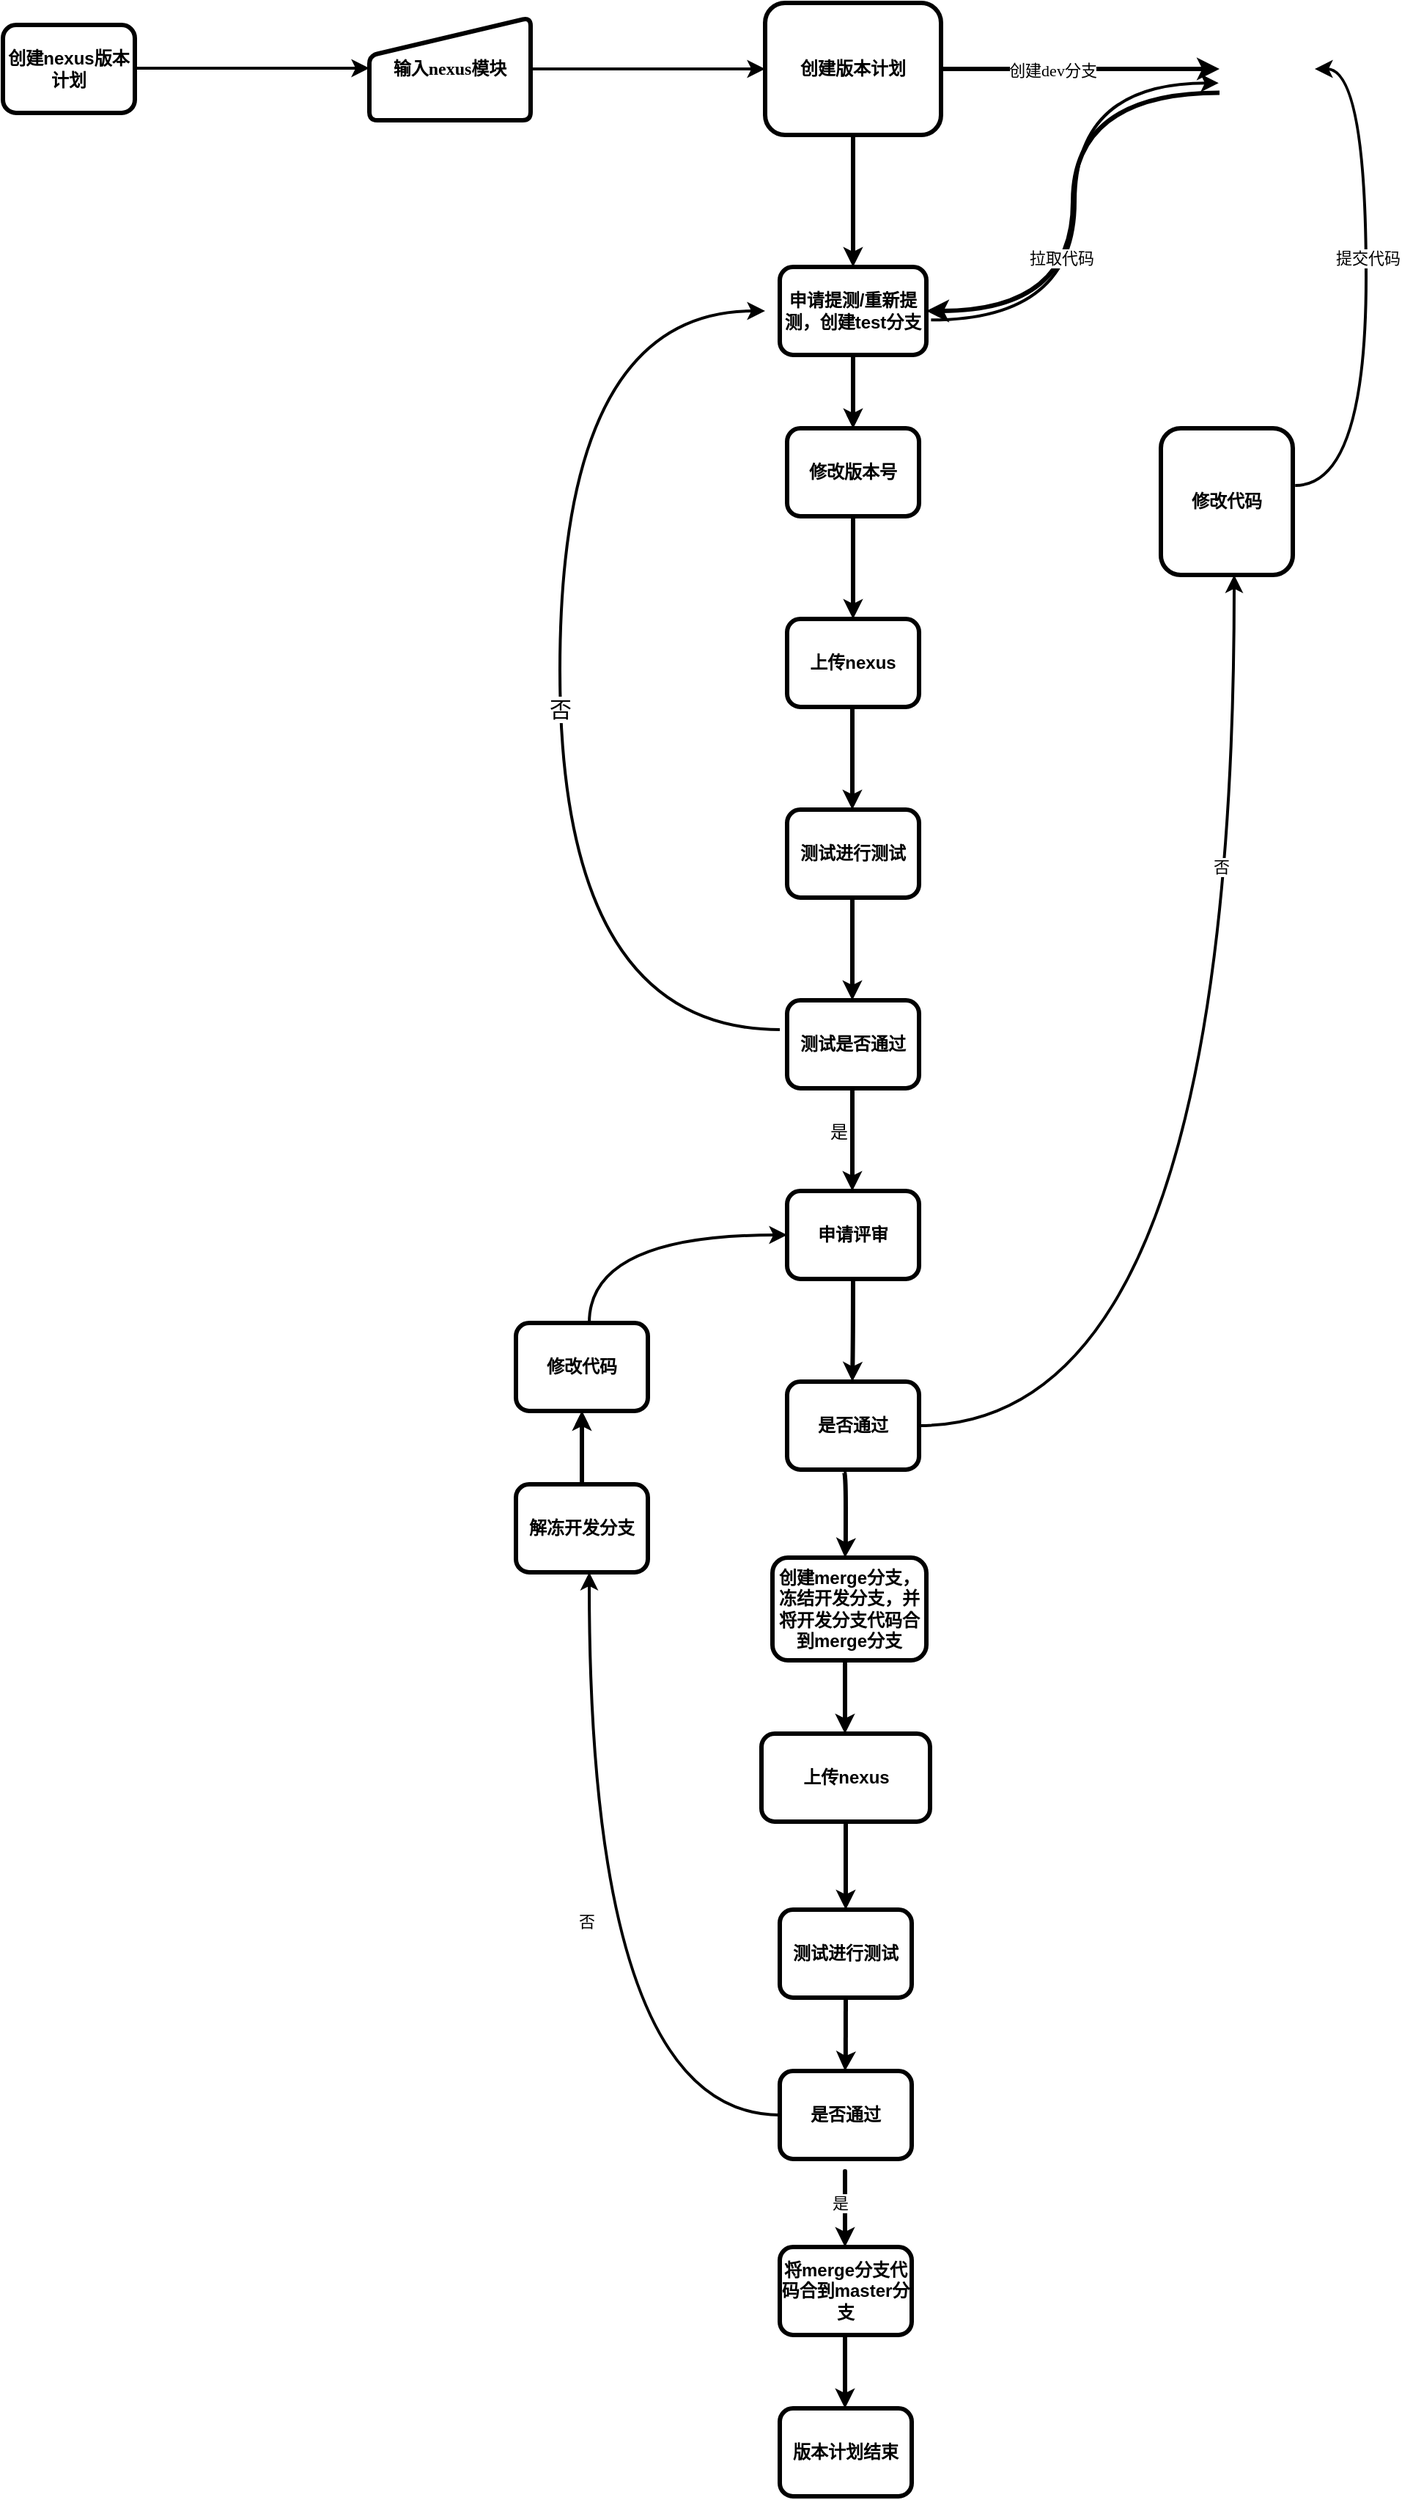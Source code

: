 <mxfile version="13.10.3" type="github">
  <diagram name="Page-1" id="c7558073-3199-34d8-9f00-42111426c3f3">
    <mxGraphModel dx="1550" dy="868" grid="1" gridSize="10" guides="1" tooltips="1" connect="1" arrows="1" fold="1" page="1" pageScale="1" pageWidth="1654" pageHeight="2336" math="0" shadow="0">
      <root>
        <mxCell id="0" />
        <mxCell id="1" parent="0" />
        <mxCell id="4" value="创建nexus版本计划" style="whiteSpace=wrap;align=center;verticalAlign=middle;fontStyle=1;strokeWidth=3;rounded=1;" parent="1" vertex="1">
          <mxGeometry x="230" y="205" width="90" height="60" as="geometry" />
        </mxCell>
        <mxCell id="14" value="测试进行测试" style="whiteSpace=wrap;align=center;verticalAlign=middle;fontStyle=1;strokeWidth=3;rounded=1;" parent="1" vertex="1">
          <mxGeometry x="765" y="740.0" width="90" height="60" as="geometry" />
        </mxCell>
        <mxCell id="s6KZNq_WkJD6nshp_86h-316" value="&lt;b&gt;输入nexus模块&lt;/b&gt;" style="html=1;strokeWidth=3;shape=manualInput;whiteSpace=wrap;size=26;arcSize=11;fontFamily=Lucida Console;rounded=1;" parent="1" vertex="1">
          <mxGeometry x="480" y="200" width="110" height="70" as="geometry" />
        </mxCell>
        <mxCell id="s6KZNq_WkJD6nshp_86h-330" style="edgeStyle=orthogonalEdgeStyle;curved=1;orthogonalLoop=1;jettySize=auto;html=0;exitX=1;exitY=0.5;exitDx=0;exitDy=0;strokeWidth=3;fontFamily=Lucida Console;" parent="1" source="s6KZNq_WkJD6nshp_86h-319" target="s6KZNq_WkJD6nshp_86h-329" edge="1">
          <mxGeometry relative="1" as="geometry" />
        </mxCell>
        <mxCell id="s6KZNq_WkJD6nshp_86h-331" value="创建dev分支" style="edgeLabel;html=1;align=center;verticalAlign=middle;resizable=0;points=[];fontFamily=Lucida Console;rounded=1;" parent="s6KZNq_WkJD6nshp_86h-330" vertex="1" connectable="0">
          <mxGeometry x="-0.202" y="-1" relative="1" as="geometry">
            <mxPoint as="offset" />
          </mxGeometry>
        </mxCell>
        <mxCell id="s6KZNq_WkJD6nshp_86h-343" style="edgeStyle=orthogonalEdgeStyle;curved=1;orthogonalLoop=1;jettySize=auto;html=0;exitX=0.5;exitY=1;exitDx=0;exitDy=0;entryX=0.5;entryY=0;entryDx=0;entryDy=0;strokeWidth=3;fontFamily=Lucida Console;endSize=4;startSize=4;" parent="1" source="s6KZNq_WkJD6nshp_86h-319" target="s6KZNq_WkJD6nshp_86h-323" edge="1">
          <mxGeometry relative="1" as="geometry" />
        </mxCell>
        <mxCell id="s6KZNq_WkJD6nshp_86h-319" value="创建版本计划" style="whiteSpace=wrap;align=center;verticalAlign=middle;fontStyle=1;strokeWidth=3;rounded=1;" parent="1" vertex="1">
          <mxGeometry x="750" y="190" width="120" height="90" as="geometry" />
        </mxCell>
        <mxCell id="s6KZNq_WkJD6nshp_86h-321" value="" style="edgeStyle=elbowEdgeStyle;elbow=horizontal;strokeWidth=2;curved=1;exitX=1;exitY=0.5;exitDx=0;exitDy=0;entryX=0;entryY=0.5;entryDx=0;entryDy=0;" parent="1" source="s6KZNq_WkJD6nshp_86h-316" target="s6KZNq_WkJD6nshp_86h-319" edge="1">
          <mxGeometry width="100" height="100" relative="1" as="geometry">
            <mxPoint x="430" y="520" as="sourcePoint" />
            <mxPoint x="1070" y="300" as="targetPoint" />
          </mxGeometry>
        </mxCell>
        <mxCell id="4YT83ypD0eECH6SbneS9-86" value="" style="edgeStyle=orthogonalEdgeStyle;rounded=0;orthogonalLoop=1;jettySize=auto;html=1;" edge="1" parent="1" source="s6KZNq_WkJD6nshp_86h-323" target="4YT83ypD0eECH6SbneS9-67">
          <mxGeometry relative="1" as="geometry" />
        </mxCell>
        <mxCell id="s6KZNq_WkJD6nshp_86h-323" value="申请提测/重新提测，创建test分支" style="whiteSpace=wrap;align=center;verticalAlign=middle;fontStyle=1;strokeWidth=3;rounded=1;" parent="1" vertex="1">
          <mxGeometry x="760" y="370" width="100" height="60" as="geometry" />
        </mxCell>
        <mxCell id="s6KZNq_WkJD6nshp_86h-342" style="edgeStyle=orthogonalEdgeStyle;curved=1;orthogonalLoop=1;jettySize=auto;html=0;exitX=0;exitY=0.75;exitDx=0;exitDy=0;entryX=1;entryY=0.5;entryDx=0;entryDy=0;strokeWidth=3;fontFamily=Lucida Console;" parent="1" source="s6KZNq_WkJD6nshp_86h-329" target="s6KZNq_WkJD6nshp_86h-323" edge="1">
          <mxGeometry relative="1" as="geometry" />
        </mxCell>
        <mxCell id="s6KZNq_WkJD6nshp_86h-329" value="" style="shape=image;html=1;verticalAlign=top;verticalLabelPosition=bottom;imageAspect=0;aspect=fixed;image=https://cdn4.iconfinder.com/data/icons/logos-and-brands/512/141_Git_logo_logos-128.png;strokeWidth=3;fontFamily=Lucida Console;rounded=1;" parent="1" vertex="1">
          <mxGeometry x="1060" y="202.5" width="65" height="65" as="geometry" />
        </mxCell>
        <mxCell id="s6KZNq_WkJD6nshp_86h-333" value="" style="edgeStyle=elbowEdgeStyle;elbow=horizontal;strokeWidth=2;curved=1;exitX=1.018;exitY=0.39;exitDx=0;exitDy=0;exitPerimeter=0;" parent="1" source="4YT83ypD0eECH6SbneS9-107" target="s6KZNq_WkJD6nshp_86h-329" edge="1">
          <mxGeometry width="100" height="100" relative="1" as="geometry">
            <mxPoint x="1500" y="481" as="sourcePoint" />
            <mxPoint x="1500" y="230" as="targetPoint" />
            <Array as="points">
              <mxPoint x="1160" y="420" />
              <mxPoint x="1170" y="320" />
              <mxPoint x="1130" y="430" />
            </Array>
          </mxGeometry>
        </mxCell>
        <mxCell id="s6KZNq_WkJD6nshp_86h-337" value="提交代码" style="edgeLabel;html=1;align=center;verticalAlign=middle;resizable=0;points=[];fontFamily=Lucida Console;rounded=1;" parent="s6KZNq_WkJD6nshp_86h-333" vertex="1" connectable="0">
          <mxGeometry x="0.107" y="-1" relative="1" as="geometry">
            <mxPoint as="offset" />
          </mxGeometry>
        </mxCell>
        <mxCell id="s6KZNq_WkJD6nshp_86h-340" value="" style="edgeStyle=elbowEdgeStyle;elbow=horizontal;strokeWidth=2;curved=1;exitX=1.032;exitY=0.603;exitDx=0;exitDy=0;exitPerimeter=0;entryX=-0.009;entryY=0.648;entryDx=0;entryDy=0;entryPerimeter=0;" parent="1" source="s6KZNq_WkJD6nshp_86h-323" target="s6KZNq_WkJD6nshp_86h-329" edge="1">
          <mxGeometry width="100" height="100" relative="1" as="geometry">
            <mxPoint x="1500" y="481" as="sourcePoint" />
            <mxPoint x="940" y="590" as="targetPoint" />
          </mxGeometry>
        </mxCell>
        <mxCell id="s6KZNq_WkJD6nshp_86h-341" value="拉取代码" style="edgeLabel;html=1;align=center;verticalAlign=middle;resizable=0;points=[];fontFamily=Lucida Console;rounded=1;" parent="s6KZNq_WkJD6nshp_86h-340" vertex="1" connectable="0">
          <mxGeometry x="-0.214" y="10" relative="1" as="geometry">
            <mxPoint as="offset" />
          </mxGeometry>
        </mxCell>
        <mxCell id="4YT83ypD0eECH6SbneS9-67" value="修改版本号" style="whiteSpace=wrap;align=center;verticalAlign=middle;fontStyle=1;strokeWidth=3;rounded=1;" vertex="1" parent="1">
          <mxGeometry x="765" y="480.0" width="90" height="60" as="geometry" />
        </mxCell>
        <mxCell id="4YT83ypD0eECH6SbneS9-74" style="edgeStyle=orthogonalEdgeStyle;curved=1;orthogonalLoop=1;jettySize=auto;html=0;strokeWidth=3;fontFamily=Lucida Console;endSize=4;startSize=4;exitX=0.5;exitY=1;exitDx=0;exitDy=0;" edge="1" parent="1" source="4YT83ypD0eECH6SbneS9-67">
          <mxGeometry relative="1" as="geometry">
            <mxPoint x="830" y="450" as="sourcePoint" />
            <mxPoint x="810" y="610" as="targetPoint" />
            <Array as="points">
              <mxPoint x="810" y="610" />
              <mxPoint x="810" y="610" />
            </Array>
          </mxGeometry>
        </mxCell>
        <mxCell id="4YT83ypD0eECH6SbneS9-75" value="上传nexus" style="whiteSpace=wrap;align=center;verticalAlign=middle;fontStyle=1;strokeWidth=3;rounded=1;" vertex="1" parent="1">
          <mxGeometry x="765" y="610.0" width="90" height="60" as="geometry" />
        </mxCell>
        <mxCell id="4YT83ypD0eECH6SbneS9-85" style="edgeStyle=orthogonalEdgeStyle;curved=1;orthogonalLoop=1;jettySize=auto;html=0;strokeWidth=3;fontFamily=Lucida Console;endSize=4;startSize=4;exitX=0.5;exitY=1;exitDx=0;exitDy=0;entryX=0.5;entryY=0;entryDx=0;entryDy=0;" edge="1" parent="1">
          <mxGeometry relative="1" as="geometry">
            <mxPoint x="810" y="430" as="sourcePoint" />
            <mxPoint x="810" y="480" as="targetPoint" />
            <Array as="points" />
          </mxGeometry>
        </mxCell>
        <mxCell id="4YT83ypD0eECH6SbneS9-89" style="edgeStyle=orthogonalEdgeStyle;curved=1;orthogonalLoop=1;jettySize=auto;html=0;strokeWidth=3;fontFamily=Lucida Console;endSize=4;startSize=4;exitX=0.5;exitY=1;exitDx=0;exitDy=0;" edge="1" parent="1">
          <mxGeometry relative="1" as="geometry">
            <mxPoint x="809.5" y="670" as="sourcePoint" />
            <mxPoint x="809.5" y="740" as="targetPoint" />
            <Array as="points">
              <mxPoint x="810" y="690" />
              <mxPoint x="810" y="690" />
            </Array>
          </mxGeometry>
        </mxCell>
        <mxCell id="4YT83ypD0eECH6SbneS9-91" value="" style="edgeStyle=elbowEdgeStyle;elbow=horizontal;strokeWidth=2;curved=1;" edge="1" parent="1">
          <mxGeometry width="100" height="100" relative="1" as="geometry">
            <mxPoint x="760" y="890" as="sourcePoint" />
            <mxPoint x="750" y="400" as="targetPoint" />
            <Array as="points">
              <mxPoint x="610" y="650" />
            </Array>
          </mxGeometry>
        </mxCell>
        <mxCell id="4YT83ypD0eECH6SbneS9-94" value="&lt;font style=&quot;font-size: 15px&quot;&gt;否&lt;/font&gt;" style="edgeLabel;html=1;align=center;verticalAlign=middle;resizable=0;points=[];" vertex="1" connectable="0" parent="4YT83ypD0eECH6SbneS9-91">
          <mxGeometry x="-0.053" relative="1" as="geometry">
            <mxPoint as="offset" />
          </mxGeometry>
        </mxCell>
        <mxCell id="4YT83ypD0eECH6SbneS9-93" value="测试是否通过" style="whiteSpace=wrap;align=center;verticalAlign=middle;fontStyle=1;strokeWidth=3;rounded=1;" vertex="1" parent="1">
          <mxGeometry x="765" y="870.0" width="90" height="60" as="geometry" />
        </mxCell>
        <mxCell id="4YT83ypD0eECH6SbneS9-95" style="edgeStyle=orthogonalEdgeStyle;curved=1;orthogonalLoop=1;jettySize=auto;html=0;strokeWidth=3;fontFamily=Lucida Console;endSize=4;startSize=4;exitX=0.5;exitY=1;exitDx=0;exitDy=0;" edge="1" parent="1">
          <mxGeometry relative="1" as="geometry">
            <mxPoint x="809.5" y="800" as="sourcePoint" />
            <mxPoint x="809.5" y="870" as="targetPoint" />
            <Array as="points">
              <mxPoint x="810" y="820" />
              <mxPoint x="810" y="820" />
            </Array>
          </mxGeometry>
        </mxCell>
        <mxCell id="4YT83ypD0eECH6SbneS9-97" style="edgeStyle=orthogonalEdgeStyle;curved=1;orthogonalLoop=1;jettySize=auto;html=0;strokeWidth=3;fontFamily=Lucida Console;endSize=4;startSize=4;exitX=0.5;exitY=1;exitDx=0;exitDy=0;" edge="1" parent="1">
          <mxGeometry relative="1" as="geometry">
            <mxPoint x="809.5" y="930" as="sourcePoint" />
            <mxPoint x="809.5" y="1000" as="targetPoint" />
            <Array as="points">
              <mxPoint x="810" y="970" />
              <mxPoint x="810" y="970" />
            </Array>
          </mxGeometry>
        </mxCell>
        <mxCell id="4YT83ypD0eECH6SbneS9-98" value="是" style="text;html=1;align=center;verticalAlign=middle;resizable=0;points=[];autosize=1;" vertex="1" parent="1">
          <mxGeometry x="785" y="950" width="30" height="20" as="geometry" />
        </mxCell>
        <mxCell id="4YT83ypD0eECH6SbneS9-99" value="申请评审" style="whiteSpace=wrap;align=center;verticalAlign=middle;fontStyle=1;strokeWidth=3;rounded=1;" vertex="1" parent="1">
          <mxGeometry x="765" y="1000.0" width="90" height="60" as="geometry" />
        </mxCell>
        <mxCell id="4YT83ypD0eECH6SbneS9-102" style="edgeStyle=orthogonalEdgeStyle;curved=1;orthogonalLoop=1;jettySize=auto;html=0;strokeWidth=3;fontFamily=Lucida Console;endSize=4;startSize=4;" edge="1" parent="1">
          <mxGeometry relative="1" as="geometry">
            <mxPoint x="810" y="1060" as="sourcePoint" />
            <mxPoint x="809.5" y="1130" as="targetPoint" />
            <Array as="points">
              <mxPoint x="810" y="1100" />
            </Array>
          </mxGeometry>
        </mxCell>
        <mxCell id="4YT83ypD0eECH6SbneS9-103" value="是否通过" style="whiteSpace=wrap;align=center;verticalAlign=middle;fontStyle=1;strokeWidth=3;rounded=1;" vertex="1" parent="1">
          <mxGeometry x="765" y="1130" width="90" height="60" as="geometry" />
        </mxCell>
        <mxCell id="4YT83ypD0eECH6SbneS9-106" value="" style="edgeStyle=elbowEdgeStyle;elbow=horizontal;strokeWidth=2;curved=1;exitX=1;exitY=0.5;exitDx=0;exitDy=0;" edge="1" parent="1" source="4YT83ypD0eECH6SbneS9-103" target="4YT83ypD0eECH6SbneS9-107">
          <mxGeometry width="100" height="100" relative="1" as="geometry">
            <mxPoint x="690" y="1295.5" as="sourcePoint" />
            <mxPoint x="1040" y="620" as="targetPoint" />
            <Array as="points">
              <mxPoint x="1070" y="590" />
              <mxPoint x="1080" y="580" />
              <mxPoint x="1185" y="610" />
              <mxPoint x="1185" y="610" />
              <mxPoint x="1220" y="570" />
              <mxPoint x="1220" y="590" />
              <mxPoint x="1180" y="590" />
              <mxPoint x="1045" y="540" />
              <mxPoint x="1040" y="700" />
              <mxPoint x="1060" y="540" />
              <mxPoint x="1060" y="530" />
              <mxPoint x="1060" y="1010" />
              <mxPoint x="580" y="1190" />
            </Array>
          </mxGeometry>
        </mxCell>
        <mxCell id="4YT83ypD0eECH6SbneS9-108" value="否" style="edgeLabel;html=1;align=center;verticalAlign=middle;resizable=0;points=[];" vertex="1" connectable="0" parent="4YT83ypD0eECH6SbneS9-106">
          <mxGeometry x="0.501" y="9" relative="1" as="geometry">
            <mxPoint as="offset" />
          </mxGeometry>
        </mxCell>
        <mxCell id="4YT83ypD0eECH6SbneS9-107" value="修改代码" style="whiteSpace=wrap;align=center;verticalAlign=middle;fontStyle=1;strokeWidth=3;rounded=1;" vertex="1" parent="1">
          <mxGeometry x="1020" y="480" width="90" height="100" as="geometry" />
        </mxCell>
        <mxCell id="4YT83ypD0eECH6SbneS9-117" value="上传nexus" style="whiteSpace=wrap;align=center;verticalAlign=middle;fontStyle=1;strokeWidth=3;rounded=1;" vertex="1" parent="1">
          <mxGeometry x="747.5" y="1370" width="115" height="60" as="geometry" />
        </mxCell>
        <mxCell id="4YT83ypD0eECH6SbneS9-119" value="测试进行测试" style="whiteSpace=wrap;align=center;verticalAlign=middle;fontStyle=1;strokeWidth=3;rounded=1;" vertex="1" parent="1">
          <mxGeometry x="760" y="1490" width="90" height="60" as="geometry" />
        </mxCell>
        <mxCell id="4YT83ypD0eECH6SbneS9-123" style="edgeStyle=orthogonalEdgeStyle;curved=1;orthogonalLoop=1;jettySize=auto;html=0;strokeWidth=3;fontFamily=Lucida Console;endSize=4;startSize=4;exitX=0.5;exitY=1;exitDx=0;exitDy=0;entryX=0.5;entryY=0;entryDx=0;entryDy=0;" edge="1" parent="1" source="4YT83ypD0eECH6SbneS9-117" target="4YT83ypD0eECH6SbneS9-119">
          <mxGeometry relative="1" as="geometry">
            <mxPoint x="809.5" y="1460" as="sourcePoint" />
            <mxPoint x="810" y="1440" as="targetPoint" />
            <Array as="points" />
          </mxGeometry>
        </mxCell>
        <mxCell id="4YT83ypD0eECH6SbneS9-125" value="是否通过" style="whiteSpace=wrap;align=center;verticalAlign=middle;fontStyle=1;strokeWidth=3;rounded=1;" vertex="1" parent="1">
          <mxGeometry x="760" y="1600" width="90" height="60" as="geometry" />
        </mxCell>
        <mxCell id="4YT83ypD0eECH6SbneS9-126" value="" style="edgeStyle=elbowEdgeStyle;elbow=horizontal;strokeWidth=2;curved=1;exitX=0;exitY=0.5;exitDx=0;exitDy=0;" edge="1" parent="1" source="4YT83ypD0eECH6SbneS9-125">
          <mxGeometry width="100" height="100" relative="1" as="geometry">
            <mxPoint x="850" y="1700" as="sourcePoint" />
            <mxPoint x="630" y="1260" as="targetPoint" />
            <Array as="points">
              <mxPoint x="630" y="1240" />
              <mxPoint x="620" y="1370" />
              <mxPoint x="600" y="1500" />
            </Array>
          </mxGeometry>
        </mxCell>
        <mxCell id="4YT83ypD0eECH6SbneS9-127" value="否" style="edgeLabel;html=1;align=center;verticalAlign=middle;resizable=0;points=[];" vertex="1" connectable="0" parent="4YT83ypD0eECH6SbneS9-126">
          <mxGeometry x="0.049" y="2" relative="1" as="geometry">
            <mxPoint as="offset" />
          </mxGeometry>
        </mxCell>
        <mxCell id="4YT83ypD0eECH6SbneS9-132" value="" style="edgeStyle=orthogonalEdgeStyle;rounded=0;orthogonalLoop=1;jettySize=auto;html=1;" edge="1" parent="1" source="4YT83ypD0eECH6SbneS9-128" target="4YT83ypD0eECH6SbneS9-129">
          <mxGeometry relative="1" as="geometry" />
        </mxCell>
        <mxCell id="4YT83ypD0eECH6SbneS9-128" value="解冻开发分支" style="whiteSpace=wrap;align=center;verticalAlign=middle;fontStyle=1;strokeWidth=3;rounded=1;" vertex="1" parent="1">
          <mxGeometry x="580" y="1200" width="90" height="60" as="geometry" />
        </mxCell>
        <mxCell id="4YT83ypD0eECH6SbneS9-129" value="修改代码" style="whiteSpace=wrap;align=center;verticalAlign=middle;fontStyle=1;strokeWidth=3;rounded=1;" vertex="1" parent="1">
          <mxGeometry x="580" y="1090" width="90" height="60" as="geometry" />
        </mxCell>
        <mxCell id="4YT83ypD0eECH6SbneS9-131" style="edgeStyle=orthogonalEdgeStyle;curved=1;orthogonalLoop=1;jettySize=auto;html=0;strokeWidth=3;fontFamily=Lucida Console;endSize=4;startSize=4;exitX=0.5;exitY=0;exitDx=0;exitDy=0;entryX=0.5;entryY=1;entryDx=0;entryDy=0;" edge="1" parent="1" source="4YT83ypD0eECH6SbneS9-128" target="4YT83ypD0eECH6SbneS9-129">
          <mxGeometry relative="1" as="geometry">
            <mxPoint x="520" y="1110" as="sourcePoint" />
            <mxPoint x="520" y="1180" as="targetPoint" />
            <Array as="points" />
          </mxGeometry>
        </mxCell>
        <mxCell id="4YT83ypD0eECH6SbneS9-134" value="" style="edgeStyle=elbowEdgeStyle;elbow=horizontal;strokeWidth=2;curved=1;entryX=0;entryY=0.5;entryDx=0;entryDy=0;" edge="1" parent="1" target="4YT83ypD0eECH6SbneS9-99">
          <mxGeometry width="100" height="100" relative="1" as="geometry">
            <mxPoint x="630" y="1090" as="sourcePoint" />
            <mxPoint x="630" y="839" as="targetPoint" />
            <Array as="points">
              <mxPoint x="630" y="1010" />
            </Array>
          </mxGeometry>
        </mxCell>
        <mxCell id="4YT83ypD0eECH6SbneS9-139" style="edgeStyle=orthogonalEdgeStyle;curved=1;orthogonalLoop=1;jettySize=auto;html=0;strokeWidth=3;fontFamily=Lucida Console;endSize=4;startSize=4;" edge="1" parent="1">
          <mxGeometry relative="1" as="geometry">
            <mxPoint x="805" y="1550" as="sourcePoint" />
            <mxPoint x="804.5" y="1600" as="targetPoint" />
            <Array as="points">
              <mxPoint x="805" y="1590" />
              <mxPoint x="805" y="1590" />
            </Array>
          </mxGeometry>
        </mxCell>
        <mxCell id="4YT83ypD0eECH6SbneS9-141" style="edgeStyle=orthogonalEdgeStyle;curved=1;orthogonalLoop=1;jettySize=auto;html=0;strokeWidth=3;fontFamily=Lucida Console;endSize=4;startSize=4;" edge="1" parent="1">
          <mxGeometry relative="1" as="geometry">
            <mxPoint x="804.5" y="1670" as="sourcePoint" />
            <mxPoint x="804.5" y="1720" as="targetPoint" />
            <Array as="points">
              <mxPoint x="804.5" y="1660" />
              <mxPoint x="804.5" y="1660" />
            </Array>
          </mxGeometry>
        </mxCell>
        <mxCell id="4YT83ypD0eECH6SbneS9-143" value="是" style="edgeLabel;html=1;align=center;verticalAlign=middle;resizable=0;points=[];" vertex="1" connectable="0" parent="4YT83ypD0eECH6SbneS9-141">
          <mxGeometry x="-0.271" y="-1" relative="1" as="geometry">
            <mxPoint x="-3" y="14" as="offset" />
          </mxGeometry>
        </mxCell>
        <mxCell id="4YT83ypD0eECH6SbneS9-142" value="将merge分支代码合到master分支" style="whiteSpace=wrap;align=center;verticalAlign=middle;fontStyle=1;strokeWidth=3;rounded=1;" vertex="1" parent="1">
          <mxGeometry x="760" y="1720" width="90" height="60" as="geometry" />
        </mxCell>
        <mxCell id="4YT83ypD0eECH6SbneS9-145" value="" style="edgeStyle=elbowEdgeStyle;elbow=horizontal;strokeWidth=2;curved=1;exitX=1;exitY=0.5;exitDx=0;exitDy=0;entryX=0;entryY=0.5;entryDx=0;entryDy=0;" edge="1" parent="1">
          <mxGeometry width="100" height="100" relative="1" as="geometry">
            <mxPoint x="320" y="234.5" as="sourcePoint" />
            <mxPoint x="480" y="234.5" as="targetPoint" />
          </mxGeometry>
        </mxCell>
        <mxCell id="4YT83ypD0eECH6SbneS9-146" value="创建merge分支，冻结开发分支，并将开发分支代码合到merge分支" style="whiteSpace=wrap;align=center;verticalAlign=middle;fontStyle=1;strokeWidth=3;rounded=1;" vertex="1" parent="1">
          <mxGeometry x="755" y="1250" width="105" height="70" as="geometry" />
        </mxCell>
        <mxCell id="4YT83ypD0eECH6SbneS9-147" style="edgeStyle=orthogonalEdgeStyle;curved=1;orthogonalLoop=1;jettySize=auto;html=0;strokeWidth=3;fontFamily=Lucida Console;endSize=4;startSize=4;exitX=0.5;exitY=1;exitDx=0;exitDy=0;entryX=0.5;entryY=0;entryDx=0;entryDy=0;" edge="1" parent="1">
          <mxGeometry relative="1" as="geometry">
            <mxPoint x="804.5" y="1320" as="sourcePoint" />
            <mxPoint x="804.5" y="1370" as="targetPoint" />
            <Array as="points">
              <mxPoint x="805" y="1350" />
              <mxPoint x="805" y="1350" />
            </Array>
          </mxGeometry>
        </mxCell>
        <mxCell id="4YT83ypD0eECH6SbneS9-148" style="edgeStyle=orthogonalEdgeStyle;curved=1;orthogonalLoop=1;jettySize=auto;html=0;strokeWidth=3;fontFamily=Lucida Console;endSize=4;startSize=4;exitX=0.429;exitY=1.017;exitDx=0;exitDy=0;entryX=0.5;entryY=0;entryDx=0;entryDy=0;exitPerimeter=0;" edge="1" parent="1" source="4YT83ypD0eECH6SbneS9-103">
          <mxGeometry relative="1" as="geometry">
            <mxPoint x="804.5" y="1200" as="sourcePoint" />
            <mxPoint x="804.5" y="1250" as="targetPoint" />
            <Array as="points">
              <mxPoint x="805" y="1191" />
              <mxPoint x="805" y="1240" />
            </Array>
          </mxGeometry>
        </mxCell>
        <mxCell id="4YT83ypD0eECH6SbneS9-149" value="版本计划结束" style="whiteSpace=wrap;align=center;verticalAlign=middle;fontStyle=1;strokeWidth=3;rounded=1;" vertex="1" parent="1">
          <mxGeometry x="760" y="1830" width="90" height="60" as="geometry" />
        </mxCell>
        <mxCell id="4YT83ypD0eECH6SbneS9-152" style="edgeStyle=orthogonalEdgeStyle;curved=1;orthogonalLoop=1;jettySize=auto;html=0;strokeWidth=3;fontFamily=Lucida Console;endSize=4;startSize=4;exitX=0.5;exitY=1;exitDx=0;exitDy=0;entryX=0.5;entryY=0;entryDx=0;entryDy=0;" edge="1" parent="1">
          <mxGeometry relative="1" as="geometry">
            <mxPoint x="804.5" y="1780" as="sourcePoint" />
            <mxPoint x="804.5" y="1830" as="targetPoint" />
            <Array as="points" />
          </mxGeometry>
        </mxCell>
      </root>
    </mxGraphModel>
  </diagram>
</mxfile>

